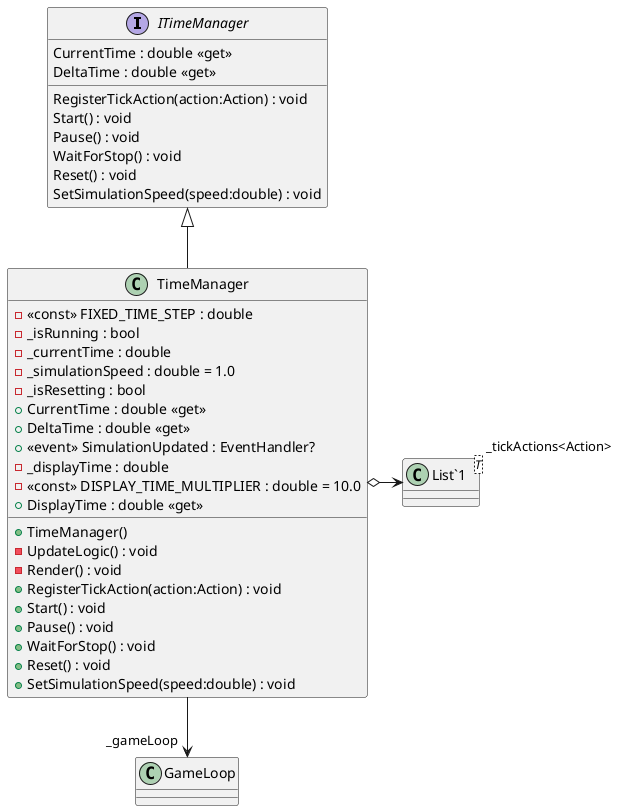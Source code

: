 @startuml
interface ITimeManager {
    CurrentTime : double <<get>>
    DeltaTime : double <<get>>
    RegisterTickAction(action:Action) : void
    Start() : void
    Pause() : void
    WaitForStop() : void
    Reset() : void
    SetSimulationSpeed(speed:double) : void
}
class TimeManager {
    - <<const>> FIXED_TIME_STEP : double
    - _isRunning : bool
    - _currentTime : double
    - _simulationSpeed : double = 1.0
    - _isResetting : bool
    + CurrentTime : double <<get>>
    + DeltaTime : double <<get>>
    +  <<event>> SimulationUpdated : EventHandler? 
    - _displayTime : double
    - <<const>> DISPLAY_TIME_MULTIPLIER : double = 10.0
    + TimeManager()
    - UpdateLogic() : void
    - Render() : void
    + RegisterTickAction(action:Action) : void
    + Start() : void
    + Pause() : void
    + WaitForStop() : void
    + DisplayTime : double <<get>>
    + Reset() : void
    + SetSimulationSpeed(speed:double) : void
}
class "List`1"<T> {
}
ITimeManager <|-- TimeManager
TimeManager o-> "_tickActions<Action>" "List`1"
TimeManager --> "_gameLoop" GameLoop
@enduml
